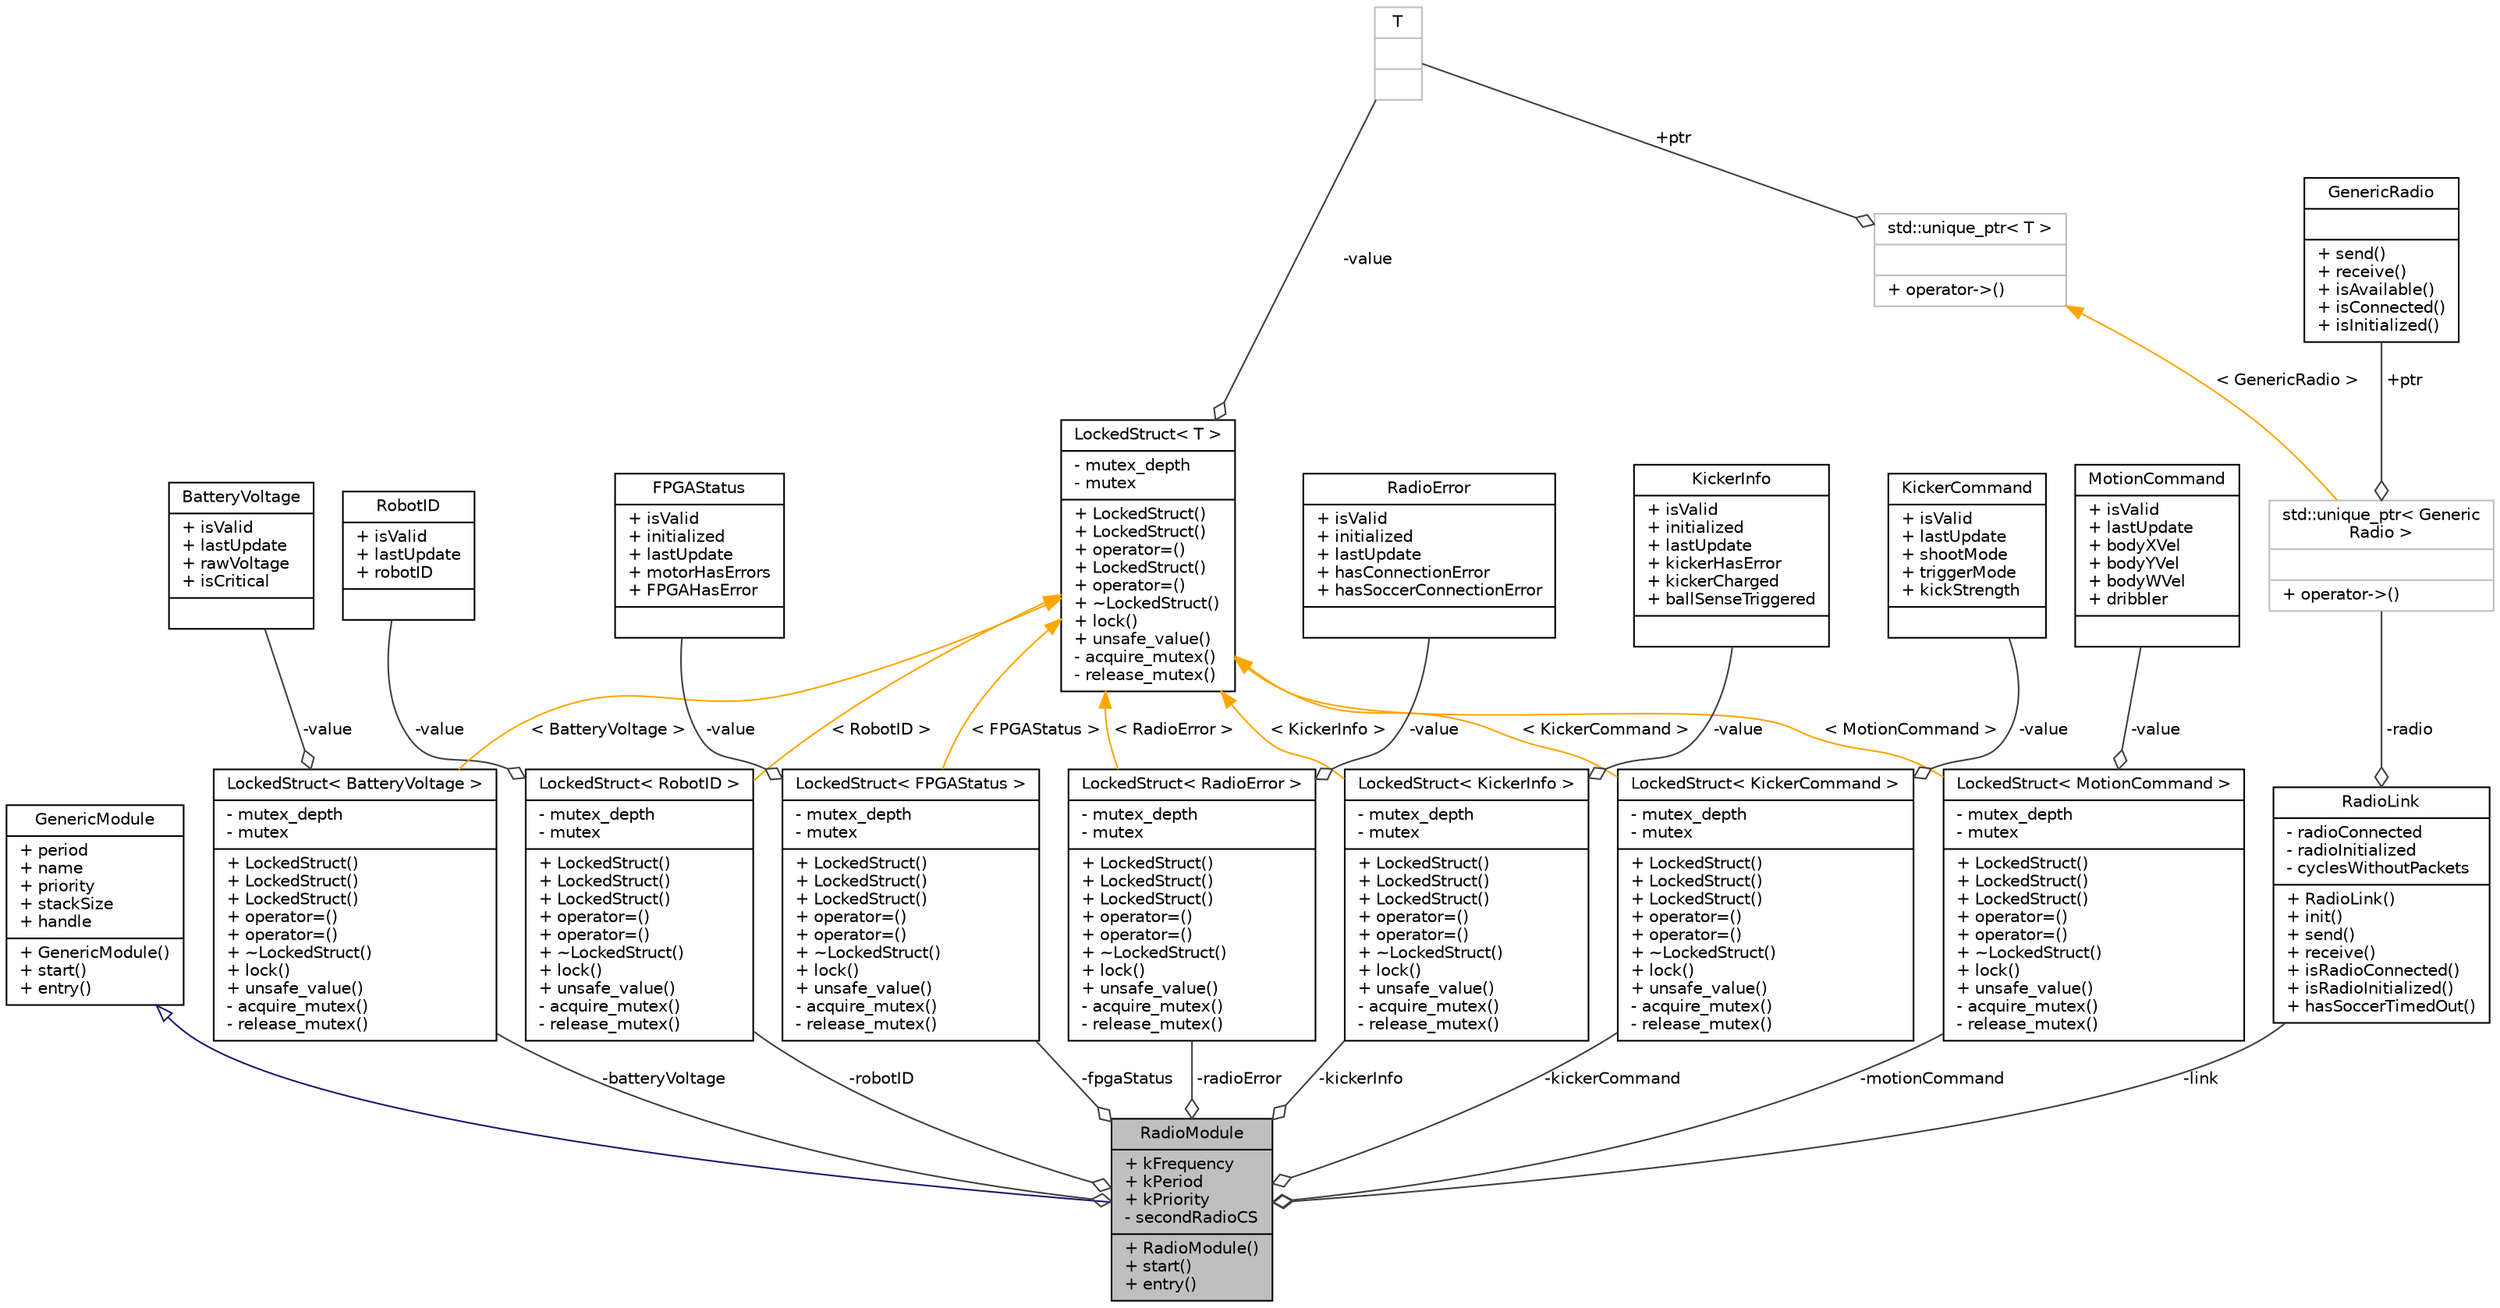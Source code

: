digraph "RadioModule"
{
  edge [fontname="Helvetica",fontsize="10",labelfontname="Helvetica",labelfontsize="10"];
  node [fontname="Helvetica",fontsize="10",shape=record];
  Node2 [label="{RadioModule\n|+ kFrequency\l+ kPeriod\l+ kPriority\l- secondRadioCS\l|+ RadioModule()\l+ start()\l+ entry()\l}",height=0.2,width=0.4,color="black", fillcolor="grey75", style="filled", fontcolor="black"];
  Node3 -> Node2 [dir="back",color="midnightblue",fontsize="10",style="solid",arrowtail="onormal",fontname="Helvetica"];
  Node3 [label="{GenericModule\n|+ period\l+ name\l+ priority\l+ stackSize\l+ handle\l|+ GenericModule()\l+ start()\l+ entry()\l}",height=0.2,width=0.4,color="black", fillcolor="white", style="filled",URL="$class_generic_module.html",tooltip="Interface for all modules, so that they can be ran by the scheduler. "];
  Node4 -> Node2 [color="grey25",fontsize="10",style="solid",label=" -robotID" ,arrowhead="odiamond",fontname="Helvetica"];
  Node4 [label="{LockedStruct\< RobotID \>\n|- mutex_depth\l- mutex\l|+ LockedStruct()\l+ LockedStruct()\l+ LockedStruct()\l+ operator=()\l+ operator=()\l+ ~LockedStruct()\l+ lock()\l+ unsafe_value()\l- acquire_mutex()\l- release_mutex()\l}",height=0.2,width=0.4,color="black", fillcolor="white", style="filled",URL="$struct_locked_struct.html"];
  Node5 -> Node4 [color="grey25",fontsize="10",style="solid",label=" -value" ,arrowhead="odiamond",fontname="Helvetica"];
  Node5 [label="{RobotID\n|+ isValid\l+ lastUpdate\l+ robotID\l|}",height=0.2,width=0.4,color="black", fillcolor="white", style="filled",URL="$struct_robot_i_d.html",tooltip="Contains data on what ID was selected on the rotary dial. "];
  Node6 -> Node4 [dir="back",color="orange",fontsize="10",style="solid",label=" \< RobotID \>" ,fontname="Helvetica"];
  Node6 [label="{LockedStruct\< T \>\n|- mutex_depth\l- mutex\l|+ LockedStruct()\l+ LockedStruct()\l+ operator=()\l+ LockedStruct()\l+ operator=()\l+ ~LockedStruct()\l+ lock()\l+ unsafe_value()\l- acquire_mutex()\l- release_mutex()\l}",height=0.2,width=0.4,color="black", fillcolor="white", style="filled",URL="$struct_locked_struct.html",tooltip="A locked-struct abstraction. "];
  Node7 -> Node6 [color="grey25",fontsize="10",style="solid",label=" -value" ,arrowhead="odiamond",fontname="Helvetica"];
  Node7 [label="{T\n||}",height=0.2,width=0.4,color="grey75", fillcolor="white", style="filled"];
  Node8 -> Node2 [color="grey25",fontsize="10",style="solid",label=" -radioError" ,arrowhead="odiamond",fontname="Helvetica"];
  Node8 [label="{LockedStruct\< RadioError \>\n|- mutex_depth\l- mutex\l|+ LockedStruct()\l+ LockedStruct()\l+ LockedStruct()\l+ operator=()\l+ operator=()\l+ ~LockedStruct()\l+ lock()\l+ unsafe_value()\l- acquire_mutex()\l- release_mutex()\l}",height=0.2,width=0.4,color="black", fillcolor="white", style="filled",URL="$struct_locked_struct.html"];
  Node9 -> Node8 [color="grey25",fontsize="10",style="solid",label=" -value" ,arrowhead="odiamond",fontname="Helvetica"];
  Node9 [label="{RadioError\n|+ isValid\l+ initialized\l+ lastUpdate\l+ hasConnectionError\l+ hasSoccerConnectionError\l|}",height=0.2,width=0.4,color="black", fillcolor="white", style="filled",URL="$struct_radio_error.html",tooltip="Contains data on whether Radio is working properly on not. "];
  Node6 -> Node8 [dir="back",color="orange",fontsize="10",style="solid",label=" \< RadioError \>" ,fontname="Helvetica"];
  Node10 -> Node2 [color="grey25",fontsize="10",style="solid",label=" -link" ,arrowhead="odiamond",fontname="Helvetica"];
  Node10 [label="{RadioLink\n|- radioConnected\l- radioInitialized\l- cyclesWithoutPackets\l|+ RadioLink()\l+ init()\l+ send()\l+ receive()\l+ isRadioConnected()\l+ isRadioInitialized()\l+ hasSoccerTimedOut()\l}",height=0.2,width=0.4,color="black", fillcolor="white", style="filled",URL="$class_radio_link.html",tooltip="Sends and receives data to/from the radio Converts the simplified structures to the rtp packet to sen..."];
  Node11 -> Node10 [color="grey25",fontsize="10",style="solid",label=" -radio" ,arrowhead="odiamond",fontname="Helvetica"];
  Node11 [label="{std::unique_ptr\< Generic\lRadio \>\n||+ operator-\>()\l}",height=0.2,width=0.4,color="grey75", fillcolor="white", style="filled"];
  Node12 -> Node11 [color="grey25",fontsize="10",style="solid",label=" +ptr" ,arrowhead="odiamond",fontname="Helvetica"];
  Node12 [label="{GenericRadio\n||+ send()\l+ receive()\l+ isAvailable()\l+ isConnected()\l+ isInitialized()\l}",height=0.2,width=0.4,color="black", fillcolor="white", style="filled",URL="$class_generic_radio.html"];
  Node13 -> Node11 [dir="back",color="orange",fontsize="10",style="solid",label=" \< GenericRadio \>" ,fontname="Helvetica"];
  Node13 [label="{std::unique_ptr\< T \>\n||+ operator-\>()\l}",height=0.2,width=0.4,color="grey75", fillcolor="white", style="filled",tooltip="STL class. "];
  Node7 -> Node13 [color="grey25",fontsize="10",style="solid",label=" +ptr" ,arrowhead="odiamond",fontname="Helvetica"];
  Node14 -> Node2 [color="grey25",fontsize="10",style="solid",label=" -fpgaStatus" ,arrowhead="odiamond",fontname="Helvetica"];
  Node14 [label="{LockedStruct\< FPGAStatus \>\n|- mutex_depth\l- mutex\l|+ LockedStruct()\l+ LockedStruct()\l+ LockedStruct()\l+ operator=()\l+ operator=()\l+ ~LockedStruct()\l+ lock()\l+ unsafe_value()\l- acquire_mutex()\l- release_mutex()\l}",height=0.2,width=0.4,color="black", fillcolor="white", style="filled",URL="$struct_locked_struct.html"];
  Node15 -> Node14 [color="grey25",fontsize="10",style="solid",label=" -value" ,arrowhead="odiamond",fontname="Helvetica"];
  Node15 [label="{FPGAStatus\n|+ isValid\l+ initialized\l+ lastUpdate\l+ motorHasErrors\l+ FPGAHasError\l|}",height=0.2,width=0.4,color="black", fillcolor="white", style="filled",URL="$struct_f_p_g_a_status.html",tooltip="Contains data on whether FPGA and motors are working or not. "];
  Node6 -> Node14 [dir="back",color="orange",fontsize="10",style="solid",label=" \< FPGAStatus \>" ,fontname="Helvetica"];
  Node16 -> Node2 [color="grey25",fontsize="10",style="solid",label=" -kickerCommand" ,arrowhead="odiamond",fontname="Helvetica"];
  Node16 [label="{LockedStruct\< KickerCommand \>\n|- mutex_depth\l- mutex\l|+ LockedStruct()\l+ LockedStruct()\l+ LockedStruct()\l+ operator=()\l+ operator=()\l+ ~LockedStruct()\l+ lock()\l+ unsafe_value()\l- acquire_mutex()\l- release_mutex()\l}",height=0.2,width=0.4,color="black", fillcolor="white", style="filled",URL="$struct_locked_struct.html"];
  Node17 -> Node16 [color="grey25",fontsize="10",style="solid",label=" -value" ,arrowhead="odiamond",fontname="Helvetica"];
  Node17 [label="{KickerCommand\n|+ isValid\l+ lastUpdate\l+ shootMode\l+ triggerMode\l+ kickStrength\l|}",height=0.2,width=0.4,color="black", fillcolor="white", style="filled",URL="$struct_kicker_command.html",tooltip="Contains data on whether to kick, chip, kick on breakbeam etc Contains data on whether to kick or chi..."];
  Node6 -> Node16 [dir="back",color="orange",fontsize="10",style="solid",label=" \< KickerCommand \>" ,fontname="Helvetica"];
  Node18 -> Node2 [color="grey25",fontsize="10",style="solid",label=" -kickerInfo" ,arrowhead="odiamond",fontname="Helvetica"];
  Node18 [label="{LockedStruct\< KickerInfo \>\n|- mutex_depth\l- mutex\l|+ LockedStruct()\l+ LockedStruct()\l+ LockedStruct()\l+ operator=()\l+ operator=()\l+ ~LockedStruct()\l+ lock()\l+ unsafe_value()\l- acquire_mutex()\l- release_mutex()\l}",height=0.2,width=0.4,color="black", fillcolor="white", style="filled",URL="$struct_locked_struct.html"];
  Node19 -> Node18 [color="grey25",fontsize="10",style="solid",label=" -value" ,arrowhead="odiamond",fontname="Helvetica"];
  Node19 [label="{KickerInfo\n|+ isValid\l+ initialized\l+ lastUpdate\l+ kickerHasError\l+ kickerCharged\l+ ballSenseTriggered\l|}",height=0.2,width=0.4,color="black", fillcolor="white", style="filled",URL="$struct_kicker_info.html",tooltip="Contains status on kicker and breakbeam. "];
  Node6 -> Node18 [dir="back",color="orange",fontsize="10",style="solid",label=" \< KickerInfo \>" ,fontname="Helvetica"];
  Node20 -> Node2 [color="grey25",fontsize="10",style="solid",label=" -batteryVoltage" ,arrowhead="odiamond",fontname="Helvetica"];
  Node20 [label="{LockedStruct\< BatteryVoltage \>\n|- mutex_depth\l- mutex\l|+ LockedStruct()\l+ LockedStruct()\l+ LockedStruct()\l+ operator=()\l+ operator=()\l+ ~LockedStruct()\l+ lock()\l+ unsafe_value()\l- acquire_mutex()\l- release_mutex()\l}",height=0.2,width=0.4,color="black", fillcolor="white", style="filled",URL="$struct_locked_struct.html"];
  Node21 -> Node20 [color="grey25",fontsize="10",style="solid",label=" -value" ,arrowhead="odiamond",fontname="Helvetica"];
  Node21 [label="{BatteryVoltage\n|+ isValid\l+ lastUpdate\l+ rawVoltage\l+ isCritical\l|}",height=0.2,width=0.4,color="black", fillcolor="white", style="filled",URL="$struct_battery_voltage.html",tooltip="Contains battery voltage data and whether it&#39;s at a critical level. "];
  Node6 -> Node20 [dir="back",color="orange",fontsize="10",style="solid",label=" \< BatteryVoltage \>" ,fontname="Helvetica"];
  Node22 -> Node2 [color="grey25",fontsize="10",style="solid",label=" -motionCommand" ,arrowhead="odiamond",fontname="Helvetica"];
  Node22 [label="{LockedStruct\< MotionCommand \>\n|- mutex_depth\l- mutex\l|+ LockedStruct()\l+ LockedStruct()\l+ LockedStruct()\l+ operator=()\l+ operator=()\l+ ~LockedStruct()\l+ lock()\l+ unsafe_value()\l- acquire_mutex()\l- release_mutex()\l}",height=0.2,width=0.4,color="black", fillcolor="white", style="filled",URL="$struct_locked_struct.html"];
  Node23 -> Node22 [color="grey25",fontsize="10",style="solid",label=" -value" ,arrowhead="odiamond",fontname="Helvetica"];
  Node23 [label="{MotionCommand\n|+ isValid\l+ lastUpdate\l+ bodyXVel\l+ bodyYVel\l+ bodyWVel\l+ dribbler\l|}",height=0.2,width=0.4,color="black", fillcolor="white", style="filled",URL="$struct_motion_command.html",tooltip="Contains robot body velocities and dribbler commands. "];
  Node6 -> Node22 [dir="back",color="orange",fontsize="10",style="solid",label=" \< MotionCommand \>" ,fontname="Helvetica"];
}
